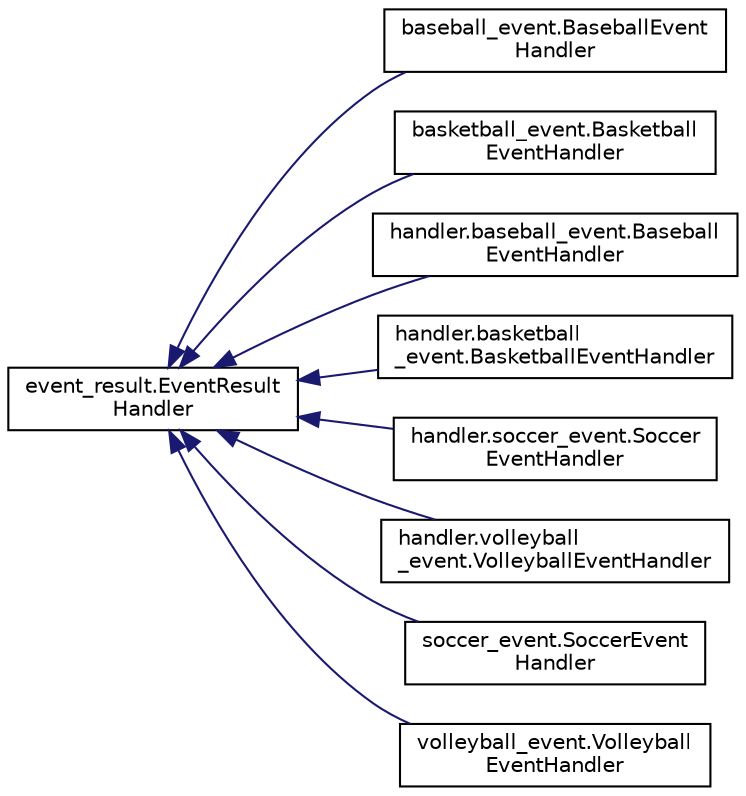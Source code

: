 digraph "Graphical Class Hierarchy"
{
  edge [fontname="Helvetica",fontsize="10",labelfontname="Helvetica",labelfontsize="10"];
  node [fontname="Helvetica",fontsize="10",shape=record];
  rankdir="LR";
  Node0 [label="event_result.EventResult\lHandler",height=0.2,width=0.4,color="black", fillcolor="white", style="filled",URL="$classevent__result_1_1_event_result_handler.html"];
  Node0 -> Node1 [dir="back",color="midnightblue",fontsize="10",style="solid",fontname="Helvetica"];
  Node1 [label="baseball_event.BaseballEvent\lHandler",height=0.2,width=0.4,color="black", fillcolor="white", style="filled",URL="$classbaseball__event_1_1_baseball_event_handler.html"];
  Node0 -> Node2 [dir="back",color="midnightblue",fontsize="10",style="solid",fontname="Helvetica"];
  Node2 [label="basketball_event.Basketball\lEventHandler",height=0.2,width=0.4,color="black", fillcolor="white", style="filled",URL="$classbasketball__event_1_1_basketball_event_handler.html"];
  Node0 -> Node3 [dir="back",color="midnightblue",fontsize="10",style="solid",fontname="Helvetica"];
  Node3 [label="handler.baseball_event.Baseball\lEventHandler",height=0.2,width=0.4,color="black", fillcolor="white", style="filled",URL="$classhandler_1_1baseball__event_1_1_baseball_event_handler.html"];
  Node0 -> Node4 [dir="back",color="midnightblue",fontsize="10",style="solid",fontname="Helvetica"];
  Node4 [label="handler.basketball\l_event.BasketballEventHandler",height=0.2,width=0.4,color="black", fillcolor="white", style="filled",URL="$classhandler_1_1basketball__event_1_1_basketball_event_handler.html"];
  Node0 -> Node5 [dir="back",color="midnightblue",fontsize="10",style="solid",fontname="Helvetica"];
  Node5 [label="handler.soccer_event.Soccer\lEventHandler",height=0.2,width=0.4,color="black", fillcolor="white", style="filled",URL="$classhandler_1_1soccer__event_1_1_soccer_event_handler.html"];
  Node0 -> Node6 [dir="back",color="midnightblue",fontsize="10",style="solid",fontname="Helvetica"];
  Node6 [label="handler.volleyball\l_event.VolleyballEventHandler",height=0.2,width=0.4,color="black", fillcolor="white", style="filled",URL="$classhandler_1_1volleyball__event_1_1_volleyball_event_handler.html"];
  Node0 -> Node7 [dir="back",color="midnightblue",fontsize="10",style="solid",fontname="Helvetica"];
  Node7 [label="soccer_event.SoccerEvent\lHandler",height=0.2,width=0.4,color="black", fillcolor="white", style="filled",URL="$classsoccer__event_1_1_soccer_event_handler.html"];
  Node0 -> Node8 [dir="back",color="midnightblue",fontsize="10",style="solid",fontname="Helvetica"];
  Node8 [label="volleyball_event.Volleyball\lEventHandler",height=0.2,width=0.4,color="black", fillcolor="white", style="filled",URL="$classvolleyball__event_1_1_volleyball_event_handler.html"];
}
